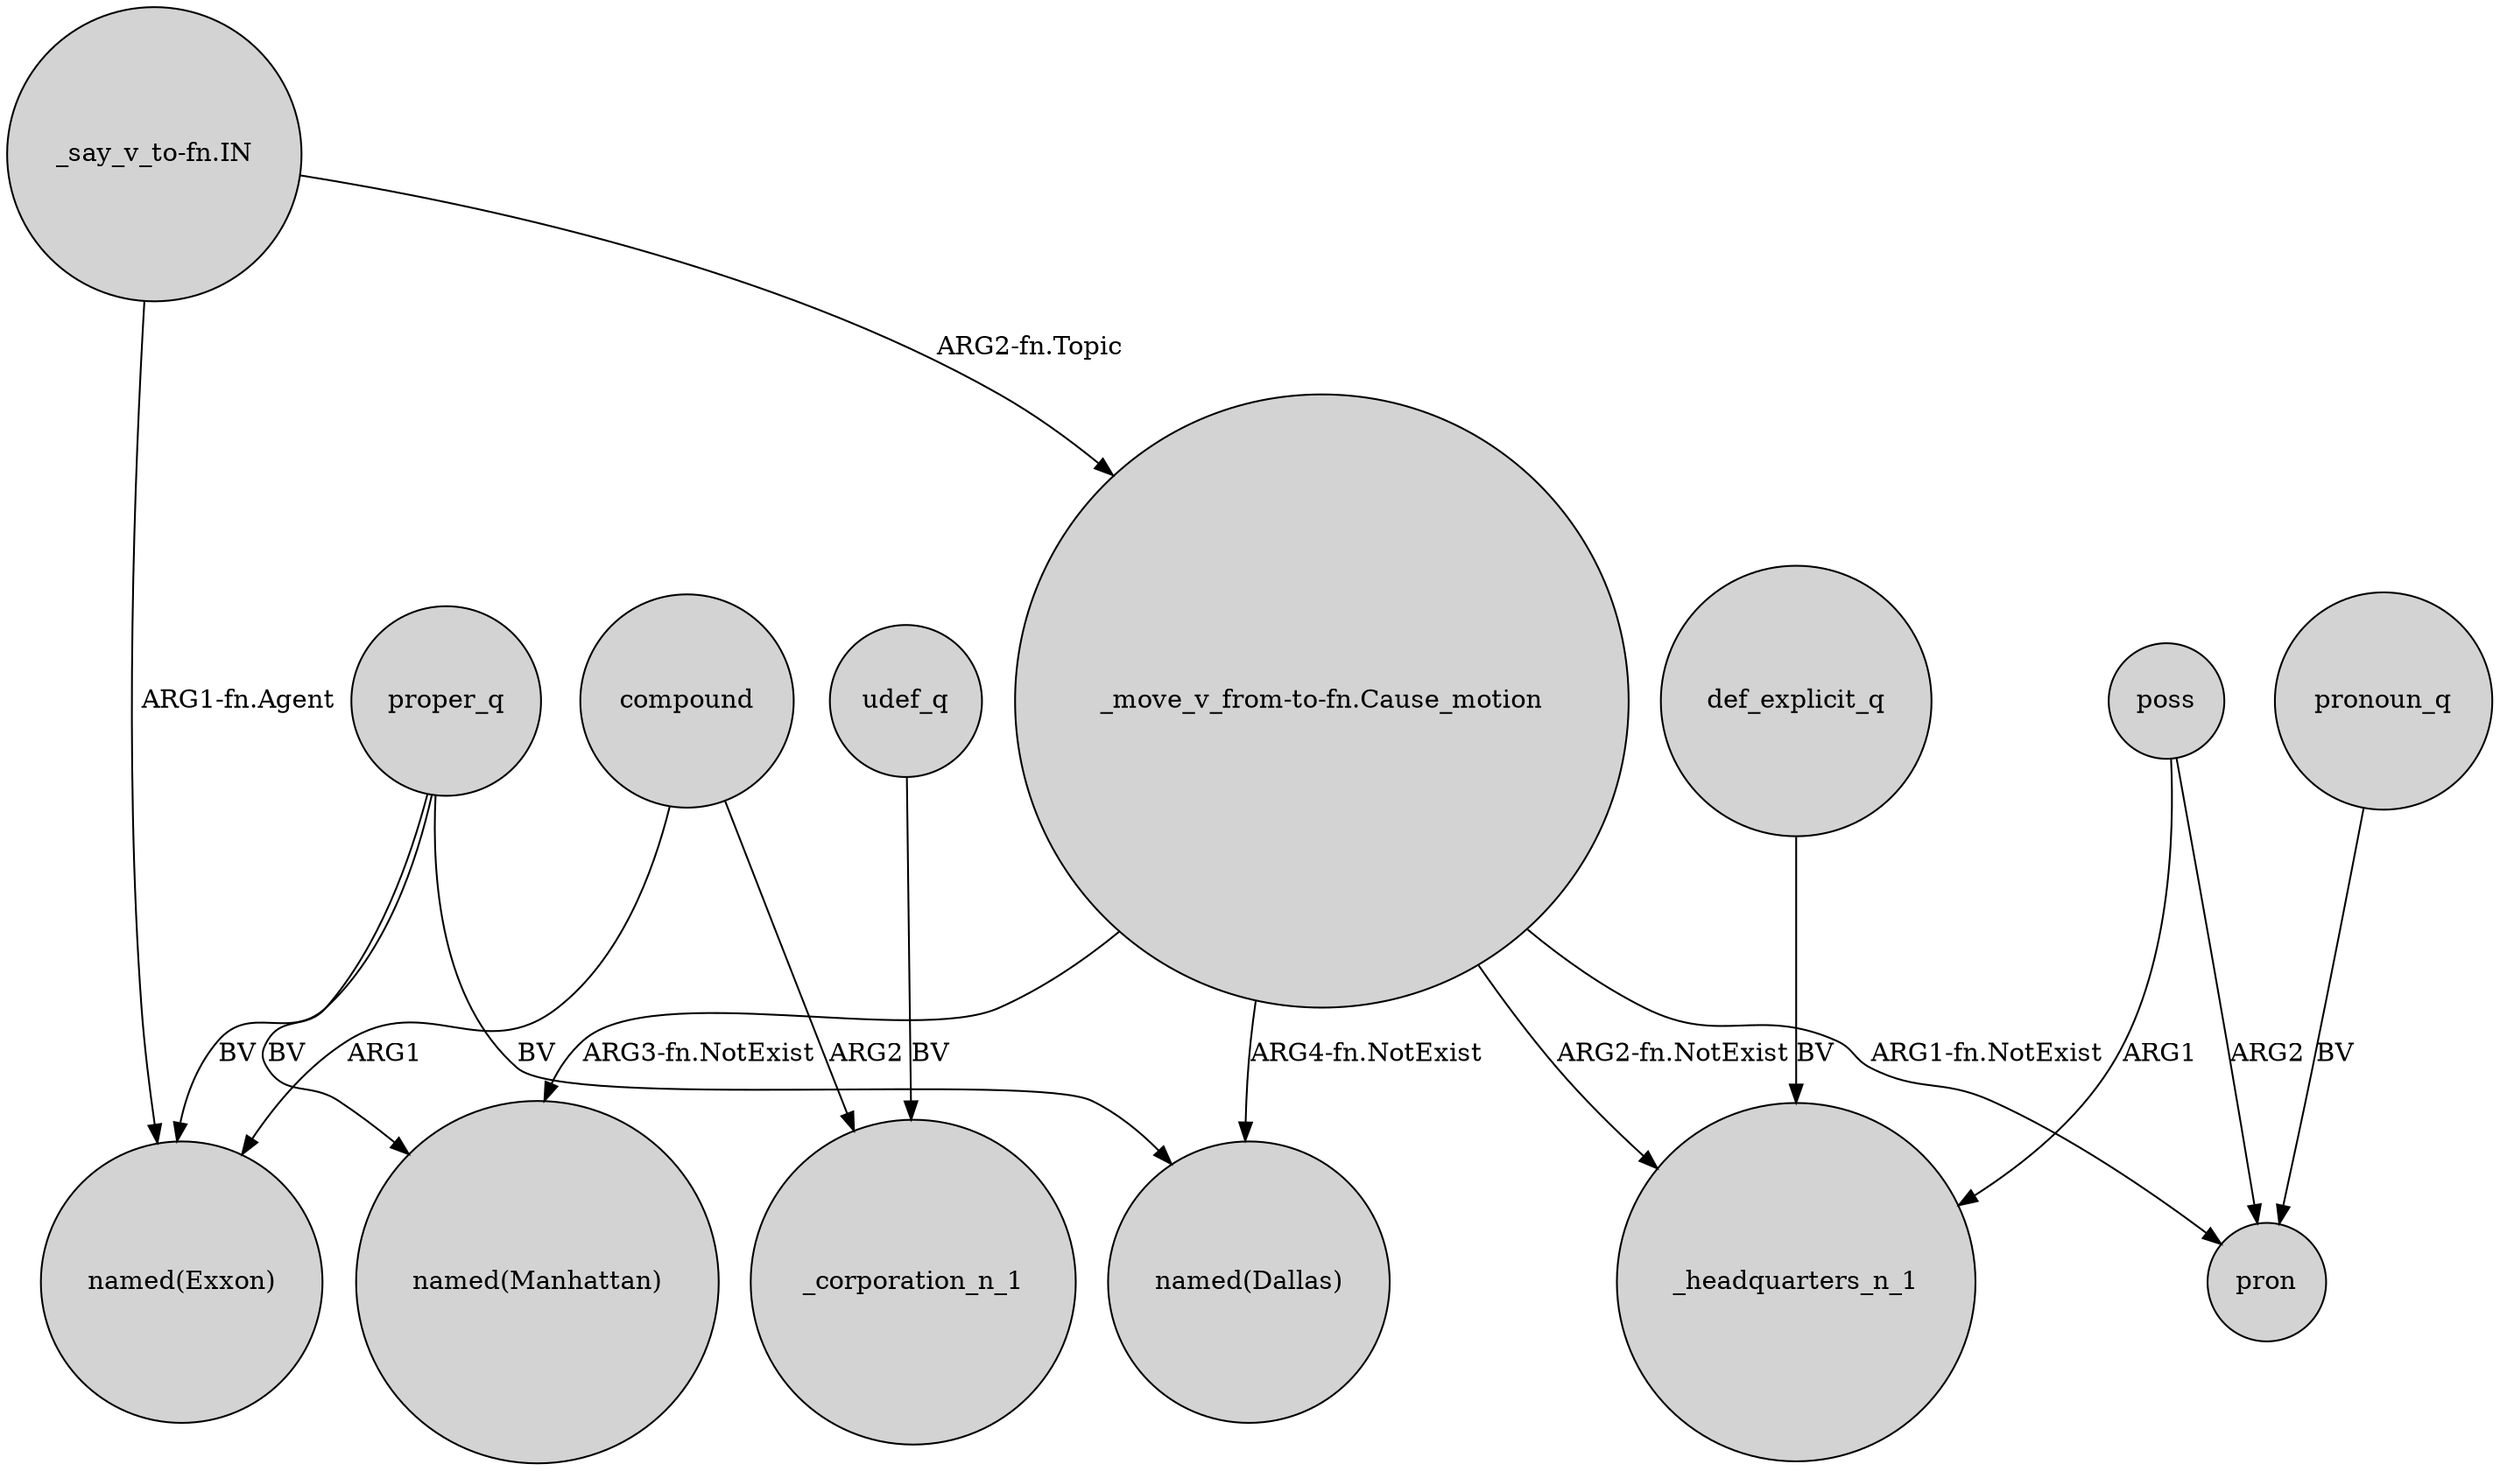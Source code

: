 digraph {
	node [shape=circle style=filled]
	"_say_v_to-fn.IN" -> "_move_v_from-to-fn.Cause_motion" [label="ARG2-fn.Topic"]
	"_say_v_to-fn.IN" -> "named(Exxon)" [label="ARG1-fn.Agent"]
	"_move_v_from-to-fn.Cause_motion" -> "named(Dallas)" [label="ARG4-fn.NotExist"]
	proper_q -> "named(Dallas)" [label=BV]
	def_explicit_q -> _headquarters_n_1 [label=BV]
	"_move_v_from-to-fn.Cause_motion" -> pron [label="ARG1-fn.NotExist"]
	pronoun_q -> pron [label=BV]
	poss -> pron [label=ARG2]
	poss -> _headquarters_n_1 [label=ARG1]
	"_move_v_from-to-fn.Cause_motion" -> _headquarters_n_1 [label="ARG2-fn.NotExist"]
	"_move_v_from-to-fn.Cause_motion" -> "named(Manhattan)" [label="ARG3-fn.NotExist"]
	proper_q -> "named(Manhattan)" [label=BV]
	proper_q -> "named(Exxon)" [label=BV]
	compound -> "named(Exxon)" [label=ARG1]
	udef_q -> _corporation_n_1 [label=BV]
	compound -> _corporation_n_1 [label=ARG2]
}
